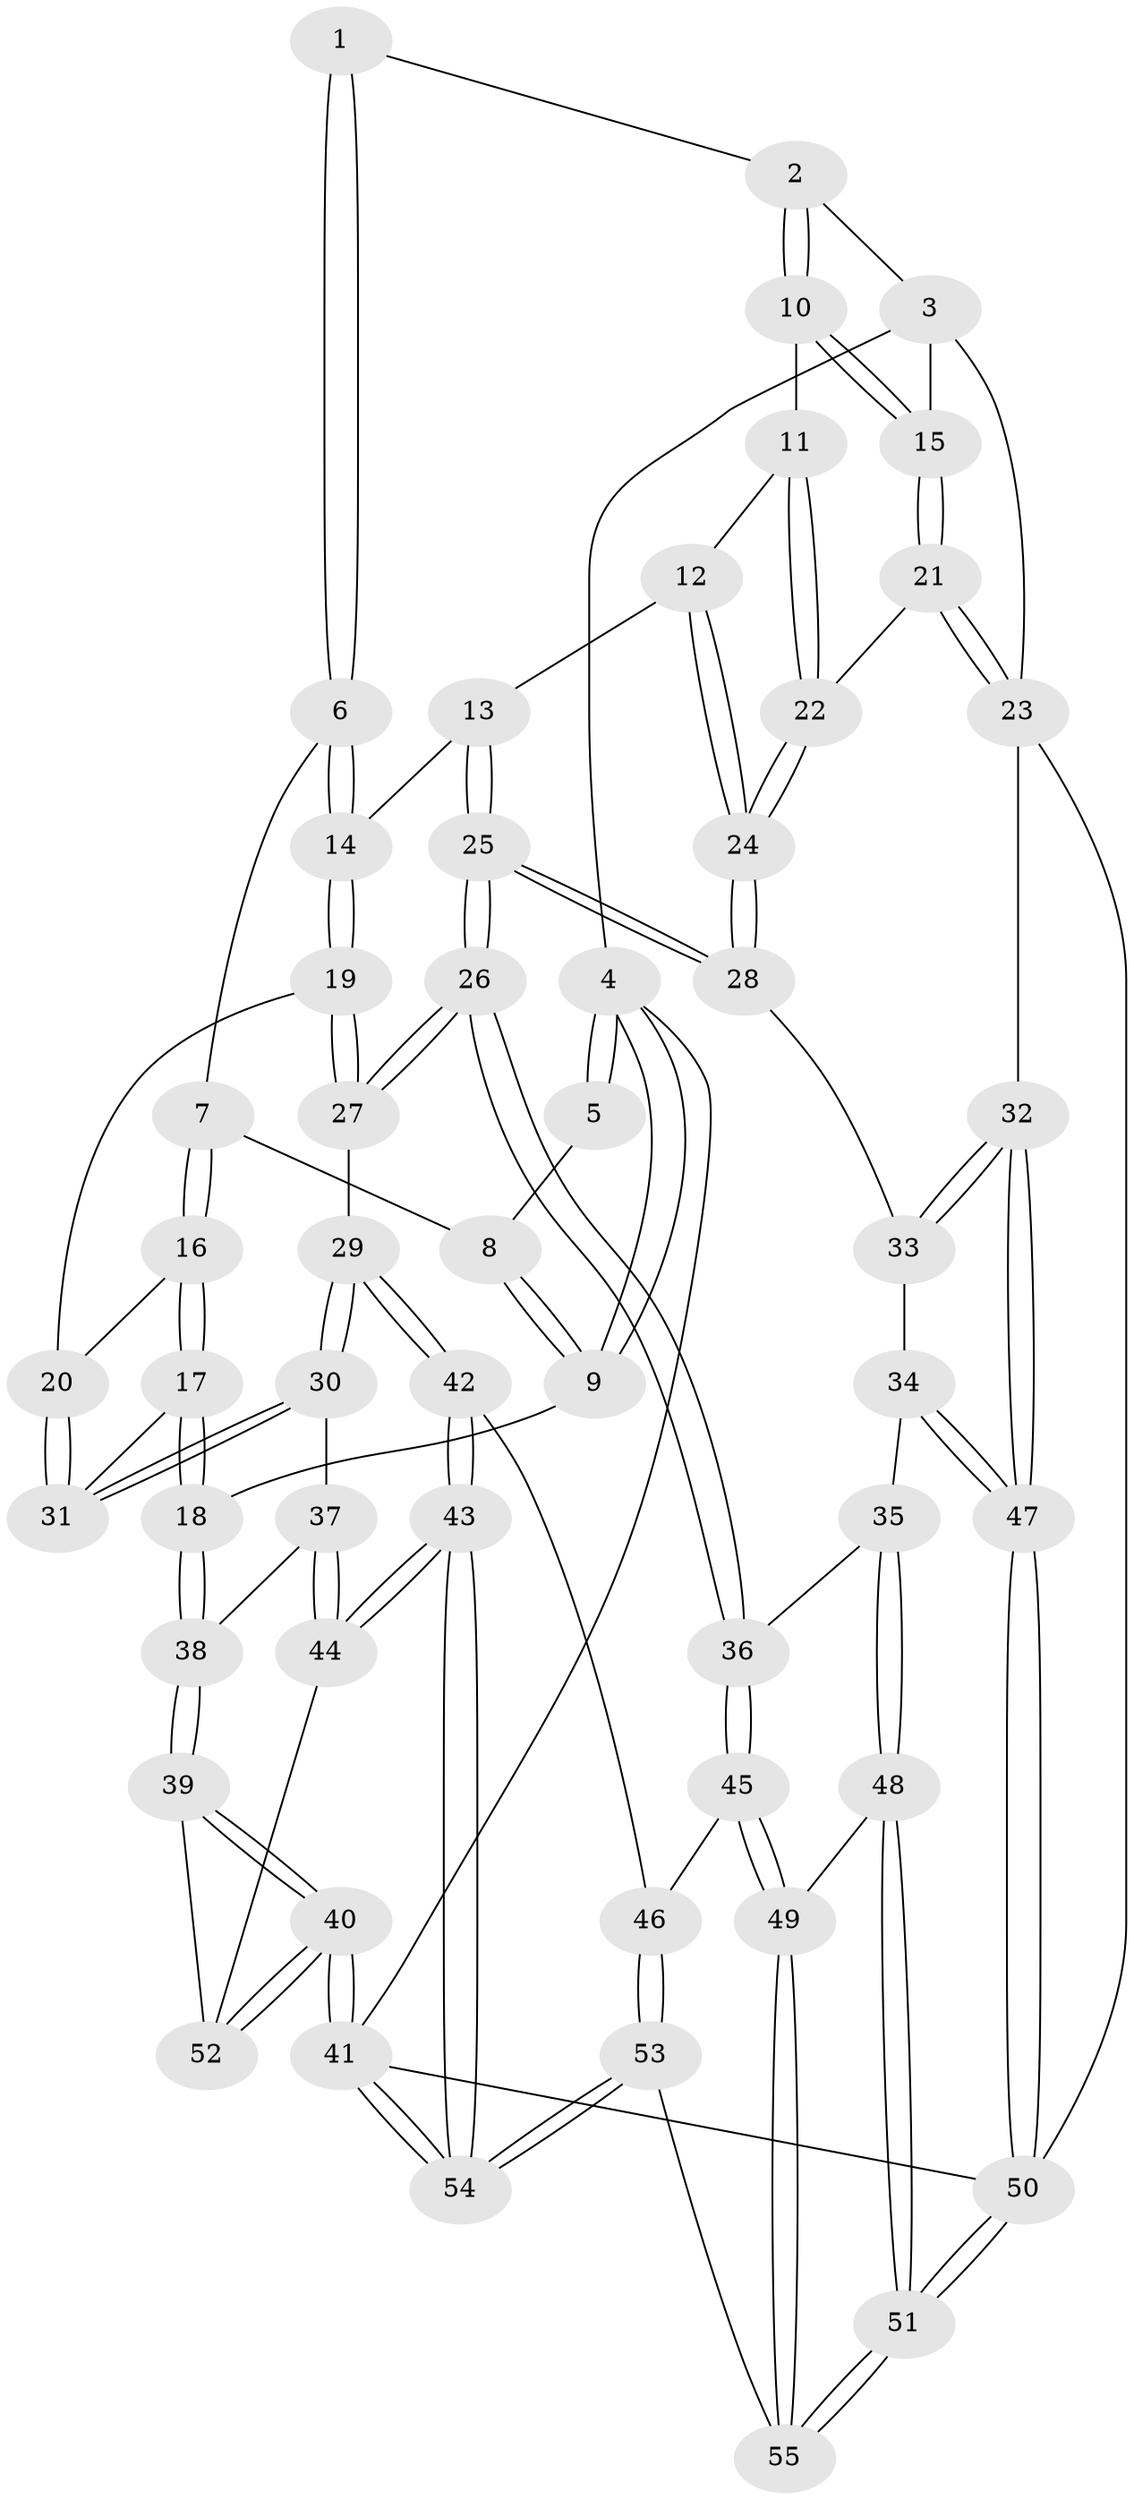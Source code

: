 // coarse degree distribution, {3: 0.24242424242424243, 5: 0.3939393939393939, 4: 0.2727272727272727, 6: 0.030303030303030304, 8: 0.030303030303030304, 9: 0.030303030303030304}
// Generated by graph-tools (version 1.1) at 2025/06/03/04/25 22:06:19]
// undirected, 55 vertices, 134 edges
graph export_dot {
graph [start="1"]
  node [color=gray90,style=filled];
  1 [pos="+0.32685348924196883+0"];
  2 [pos="+0.5847251050984495+0"];
  3 [pos="+0.8662749701109611+0"];
  4 [pos="+0+0"];
  5 [pos="+0.24976916988321363+0"];
  6 [pos="+0.26798878899976003+0.14646197562817057"];
  7 [pos="+0.12807996561377577+0.20106815659560914"];
  8 [pos="+0.08396393839745954+0.10534259503477748"];
  9 [pos="+0+0"];
  10 [pos="+0.6123394199180664+0"];
  11 [pos="+0.5548364964280394+0.18516420643510473"];
  12 [pos="+0.46907902447319644+0.31614194174519933"];
  13 [pos="+0.4660422940498628+0.3187489631976047"];
  14 [pos="+0.42214350176380694+0.320926744809783"];
  15 [pos="+0.8742551068014107+0.19204273600597177"];
  16 [pos="+0+0.40822600321708336"];
  17 [pos="+0+0.4481362377219072"];
  18 [pos="+0+0.4648224823237955"];
  19 [pos="+0.35859694632817957+0.3751383274288522"];
  20 [pos="+0.3109187346817407+0.3971109213168761"];
  21 [pos="+1+0.322681537248315"];
  22 [pos="+0.9249415512949568+0.3786248039135933"];
  23 [pos="+1+0.30032871538887046"];
  24 [pos="+0.9089582627788854+0.3935791632454482"];
  25 [pos="+0.6363358994595096+0.6513651263652669"];
  26 [pos="+0.6358096149219636+0.6527745991363382"];
  27 [pos="+0.414225313618886+0.6783963069488546"];
  28 [pos="+0.8554143955140718+0.47149262153679683"];
  29 [pos="+0.33594164359976586+0.710116592615991"];
  30 [pos="+0.32513828373665404+0.7049585778132432"];
  31 [pos="+0.2723179399988297+0.6347742417836753"];
  32 [pos="+1+0.7748329526723305"];
  33 [pos="+0.9403729375581835+0.6727541670006805"];
  34 [pos="+0.8663644491009629+0.8092012170060572"];
  35 [pos="+0.6551992744947122+0.7066880969063948"];
  36 [pos="+0.6500844317295964+0.6937388113749132"];
  37 [pos="+0.10481726495289824+0.775103558392567"];
  38 [pos="+0+0.606950102615738"];
  39 [pos="+0+0.9353135849991543"];
  40 [pos="+0+1"];
  41 [pos="+0+1"];
  42 [pos="+0.3342481531791454+0.8173638554886054"];
  43 [pos="+0.18430474117187745+0.9482657867481902"];
  44 [pos="+0.13868351347690927+0.9099155301714567"];
  45 [pos="+0.42109938616186227+0.8791513345242464"];
  46 [pos="+0.35440497953403655+0.8453266417023706"];
  47 [pos="+1+1"];
  48 [pos="+0.6406693500351711+0.7942384746474238"];
  49 [pos="+0.5300429547026445+0.9562876555911983"];
  50 [pos="+1+1"];
  51 [pos="+0.9695951064209813+1"];
  52 [pos="+0.12649281217442493+0.9125429742404979"];
  53 [pos="+0.3667647563902452+1"];
  54 [pos="+0.24027375132298634+1"];
  55 [pos="+0.5042059624401466+1"];
  1 -- 2;
  1 -- 6;
  1 -- 6;
  2 -- 3;
  2 -- 10;
  2 -- 10;
  3 -- 4;
  3 -- 15;
  3 -- 23;
  4 -- 5;
  4 -- 5;
  4 -- 9;
  4 -- 9;
  4 -- 41;
  5 -- 8;
  6 -- 7;
  6 -- 14;
  6 -- 14;
  7 -- 8;
  7 -- 16;
  7 -- 16;
  8 -- 9;
  8 -- 9;
  9 -- 18;
  10 -- 11;
  10 -- 15;
  10 -- 15;
  11 -- 12;
  11 -- 22;
  11 -- 22;
  12 -- 13;
  12 -- 24;
  12 -- 24;
  13 -- 14;
  13 -- 25;
  13 -- 25;
  14 -- 19;
  14 -- 19;
  15 -- 21;
  15 -- 21;
  16 -- 17;
  16 -- 17;
  16 -- 20;
  17 -- 18;
  17 -- 18;
  17 -- 31;
  18 -- 38;
  18 -- 38;
  19 -- 20;
  19 -- 27;
  19 -- 27;
  20 -- 31;
  20 -- 31;
  21 -- 22;
  21 -- 23;
  21 -- 23;
  22 -- 24;
  22 -- 24;
  23 -- 32;
  23 -- 50;
  24 -- 28;
  24 -- 28;
  25 -- 26;
  25 -- 26;
  25 -- 28;
  25 -- 28;
  26 -- 27;
  26 -- 27;
  26 -- 36;
  26 -- 36;
  27 -- 29;
  28 -- 33;
  29 -- 30;
  29 -- 30;
  29 -- 42;
  29 -- 42;
  30 -- 31;
  30 -- 31;
  30 -- 37;
  32 -- 33;
  32 -- 33;
  32 -- 47;
  32 -- 47;
  33 -- 34;
  34 -- 35;
  34 -- 47;
  34 -- 47;
  35 -- 36;
  35 -- 48;
  35 -- 48;
  36 -- 45;
  36 -- 45;
  37 -- 38;
  37 -- 44;
  37 -- 44;
  38 -- 39;
  38 -- 39;
  39 -- 40;
  39 -- 40;
  39 -- 52;
  40 -- 41;
  40 -- 41;
  40 -- 52;
  40 -- 52;
  41 -- 54;
  41 -- 54;
  41 -- 50;
  42 -- 43;
  42 -- 43;
  42 -- 46;
  43 -- 44;
  43 -- 44;
  43 -- 54;
  43 -- 54;
  44 -- 52;
  45 -- 46;
  45 -- 49;
  45 -- 49;
  46 -- 53;
  46 -- 53;
  47 -- 50;
  47 -- 50;
  48 -- 49;
  48 -- 51;
  48 -- 51;
  49 -- 55;
  49 -- 55;
  50 -- 51;
  50 -- 51;
  51 -- 55;
  51 -- 55;
  53 -- 54;
  53 -- 54;
  53 -- 55;
}
